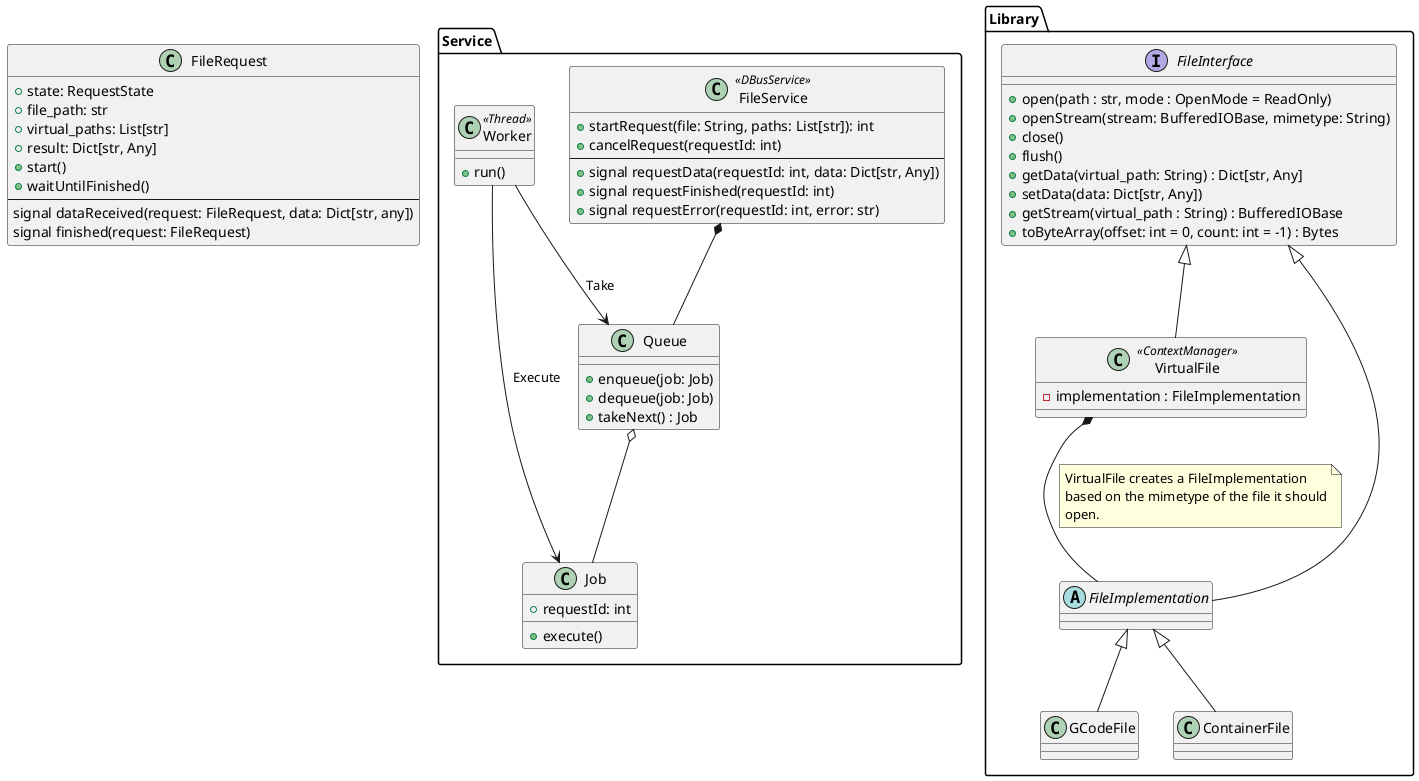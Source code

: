 @startuml

package Service {
    class FileService << DBusService >> {
        +startRequest(file: String, paths: List[str]): int
        +cancelRequest(requestId: int)
        ---
        +signal requestData(requestId: int, data: Dict[str, Any])
        +signal requestFinished(requestId: int)
        +signal requestError(requestId: int, error: str)
    }

    class Queue {
        +enqueue(job: Job)
        +dequeue(job: Job)
        +takeNext() : Job
    }

    class Worker << Thread >> {
        +run()
    }

    class Job {
        +execute()
        +requestId: int
    }

    FileService *-- Queue

    Queue o-- Job

    Worker --> Queue : Take
    Worker --> Job : Execute
}

package Library {

    interface FileInterface {
        +open(path : str, mode : OpenMode = ReadOnly)
        +openStream(stream: BufferedIOBase, mimetype: String)
        +close()
        +flush()
        +getData(virtual_path: String) : Dict[str, Any]
        +setData(data: Dict[str, Any])
        +getStream(virtual_path : String) : BufferedIOBase
        +toByteArray(offset: int = 0, count: int = -1) : Bytes
    }

    class VirtualFile << ContextManager >> {
        -implementation : FileImplementation
    }

    abstract class FileImplementation {
    }

    FileInterface <|-- VirtualFile
    FileInterface <|-- FileImplementation

    VirtualFile *-- FileImplementation
    note on link
        VirtualFile creates a FileImplementation
        based on the mimetype of the file it should
        open.
    end note

    FileImplementation <|-- GCodeFile
    FileImplementation <|-- ContainerFile
}

class FileRequest {
    +state: RequestState
    +file_path: str
    +virtual_paths: List[str]
    +result: Dict[str, Any]
    +start()
    +waitUntilFinished()
    ---
    signal dataReceived(request: FileRequest, data: Dict[str, any])
    signal finished(request: FileRequest)
}

@enduml

